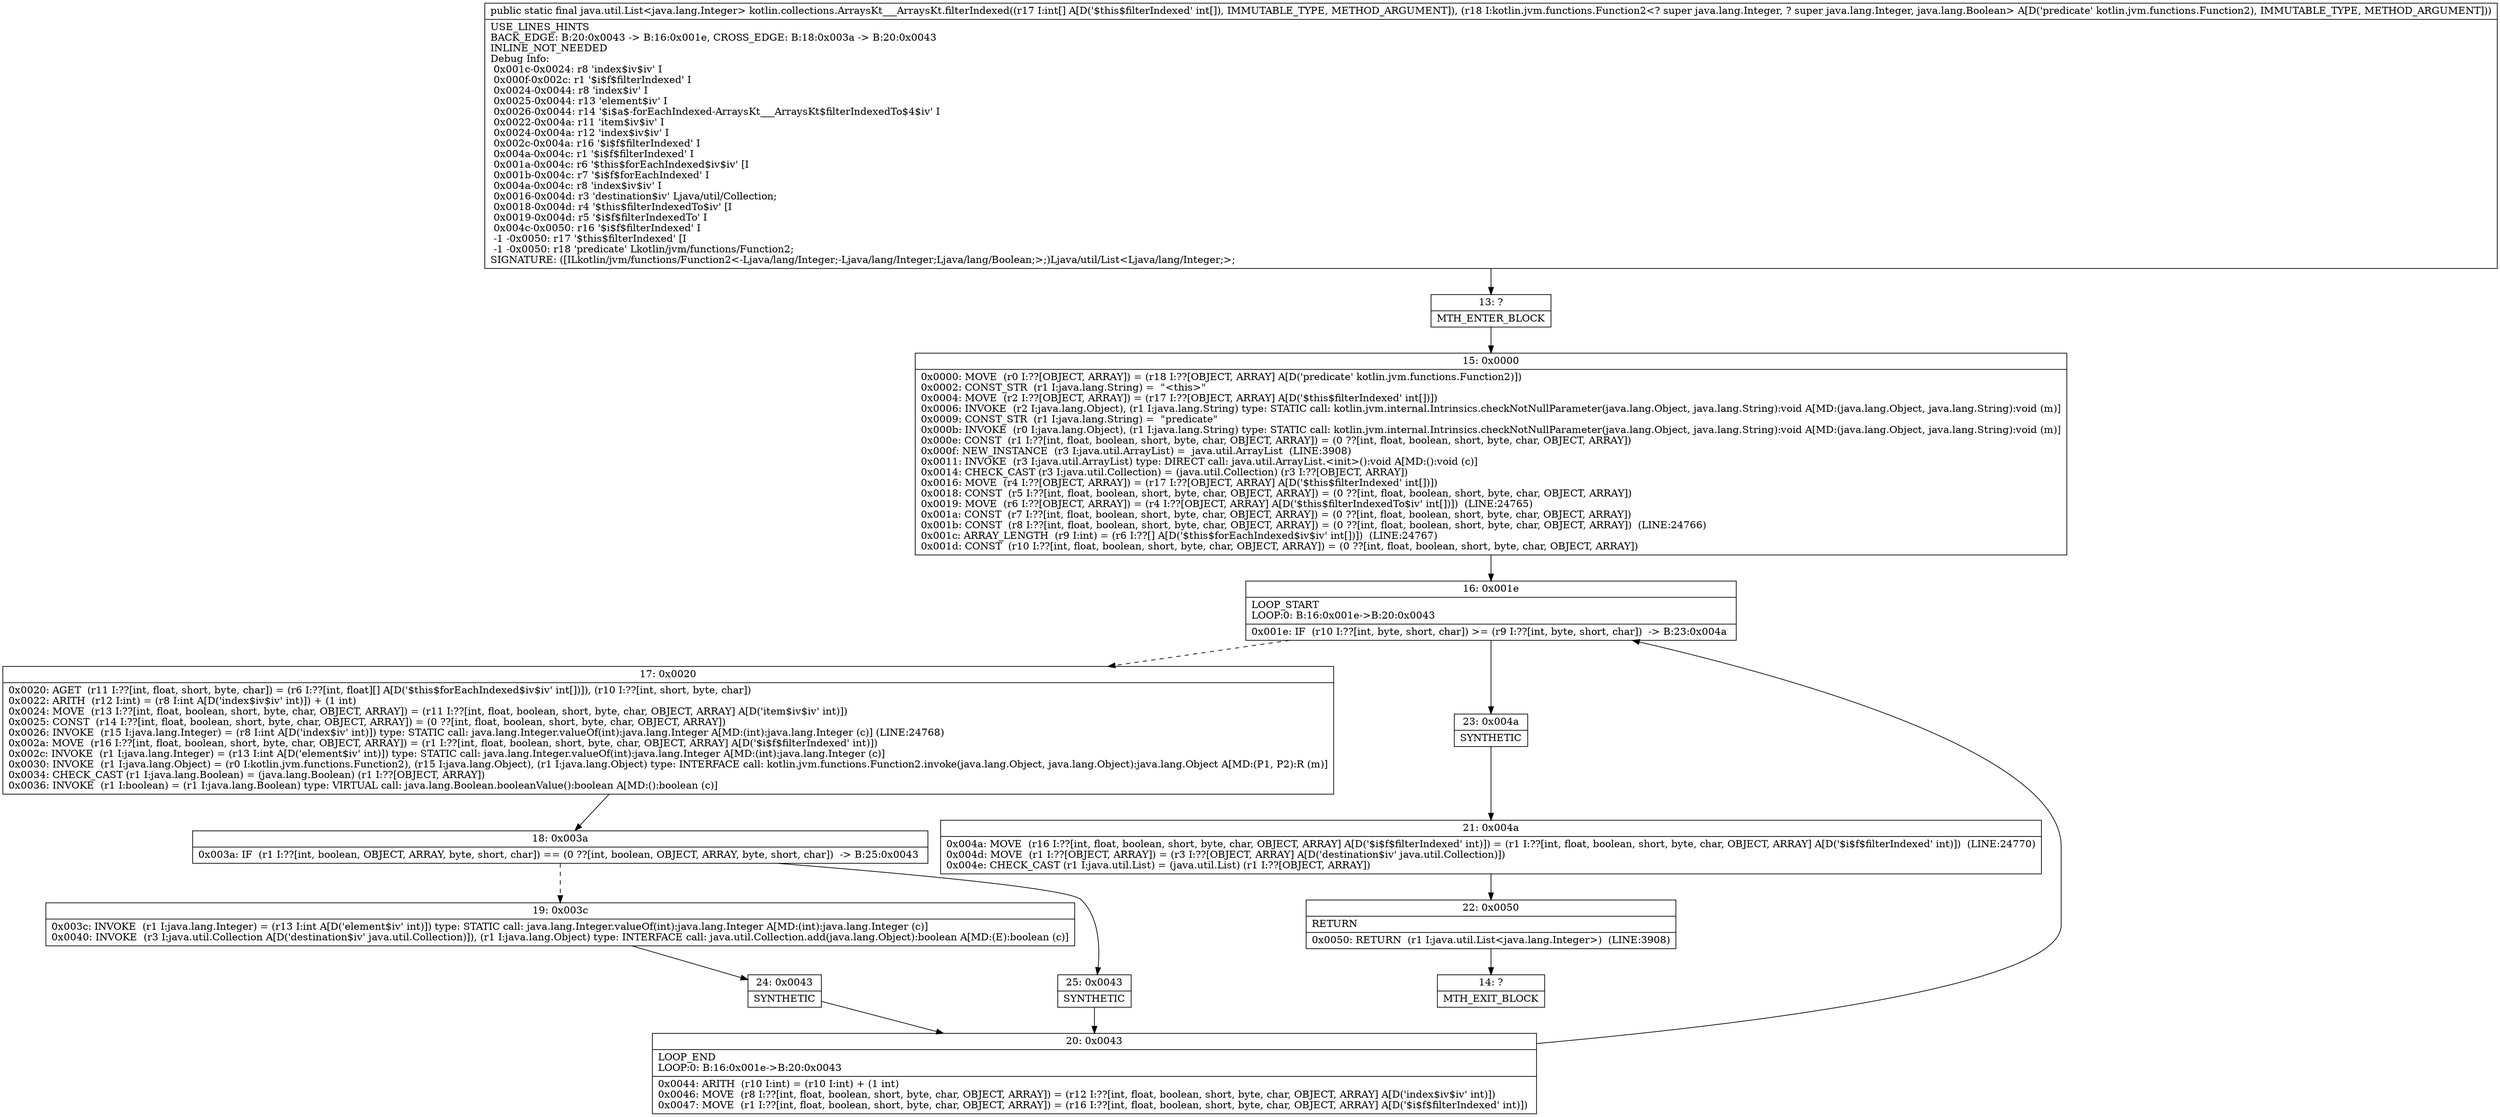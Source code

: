 digraph "CFG forkotlin.collections.ArraysKt___ArraysKt.filterIndexed([ILkotlin\/jvm\/functions\/Function2;)Ljava\/util\/List;" {
Node_13 [shape=record,label="{13\:\ ?|MTH_ENTER_BLOCK\l}"];
Node_15 [shape=record,label="{15\:\ 0x0000|0x0000: MOVE  (r0 I:??[OBJECT, ARRAY]) = (r18 I:??[OBJECT, ARRAY] A[D('predicate' kotlin.jvm.functions.Function2)]) \l0x0002: CONST_STR  (r1 I:java.lang.String) =  \"\<this\>\" \l0x0004: MOVE  (r2 I:??[OBJECT, ARRAY]) = (r17 I:??[OBJECT, ARRAY] A[D('$this$filterIndexed' int[])]) \l0x0006: INVOKE  (r2 I:java.lang.Object), (r1 I:java.lang.String) type: STATIC call: kotlin.jvm.internal.Intrinsics.checkNotNullParameter(java.lang.Object, java.lang.String):void A[MD:(java.lang.Object, java.lang.String):void (m)]\l0x0009: CONST_STR  (r1 I:java.lang.String) =  \"predicate\" \l0x000b: INVOKE  (r0 I:java.lang.Object), (r1 I:java.lang.String) type: STATIC call: kotlin.jvm.internal.Intrinsics.checkNotNullParameter(java.lang.Object, java.lang.String):void A[MD:(java.lang.Object, java.lang.String):void (m)]\l0x000e: CONST  (r1 I:??[int, float, boolean, short, byte, char, OBJECT, ARRAY]) = (0 ??[int, float, boolean, short, byte, char, OBJECT, ARRAY]) \l0x000f: NEW_INSTANCE  (r3 I:java.util.ArrayList) =  java.util.ArrayList  (LINE:3908)\l0x0011: INVOKE  (r3 I:java.util.ArrayList) type: DIRECT call: java.util.ArrayList.\<init\>():void A[MD:():void (c)]\l0x0014: CHECK_CAST (r3 I:java.util.Collection) = (java.util.Collection) (r3 I:??[OBJECT, ARRAY]) \l0x0016: MOVE  (r4 I:??[OBJECT, ARRAY]) = (r17 I:??[OBJECT, ARRAY] A[D('$this$filterIndexed' int[])]) \l0x0018: CONST  (r5 I:??[int, float, boolean, short, byte, char, OBJECT, ARRAY]) = (0 ??[int, float, boolean, short, byte, char, OBJECT, ARRAY]) \l0x0019: MOVE  (r6 I:??[OBJECT, ARRAY]) = (r4 I:??[OBJECT, ARRAY] A[D('$this$filterIndexedTo$iv' int[])])  (LINE:24765)\l0x001a: CONST  (r7 I:??[int, float, boolean, short, byte, char, OBJECT, ARRAY]) = (0 ??[int, float, boolean, short, byte, char, OBJECT, ARRAY]) \l0x001b: CONST  (r8 I:??[int, float, boolean, short, byte, char, OBJECT, ARRAY]) = (0 ??[int, float, boolean, short, byte, char, OBJECT, ARRAY])  (LINE:24766)\l0x001c: ARRAY_LENGTH  (r9 I:int) = (r6 I:??[] A[D('$this$forEachIndexed$iv$iv' int[])])  (LINE:24767)\l0x001d: CONST  (r10 I:??[int, float, boolean, short, byte, char, OBJECT, ARRAY]) = (0 ??[int, float, boolean, short, byte, char, OBJECT, ARRAY]) \l}"];
Node_16 [shape=record,label="{16\:\ 0x001e|LOOP_START\lLOOP:0: B:16:0x001e\-\>B:20:0x0043\l|0x001e: IF  (r10 I:??[int, byte, short, char]) \>= (r9 I:??[int, byte, short, char])  \-\> B:23:0x004a \l}"];
Node_17 [shape=record,label="{17\:\ 0x0020|0x0020: AGET  (r11 I:??[int, float, short, byte, char]) = (r6 I:??[int, float][] A[D('$this$forEachIndexed$iv$iv' int[])]), (r10 I:??[int, short, byte, char]) \l0x0022: ARITH  (r12 I:int) = (r8 I:int A[D('index$iv$iv' int)]) + (1 int) \l0x0024: MOVE  (r13 I:??[int, float, boolean, short, byte, char, OBJECT, ARRAY]) = (r11 I:??[int, float, boolean, short, byte, char, OBJECT, ARRAY] A[D('item$iv$iv' int)]) \l0x0025: CONST  (r14 I:??[int, float, boolean, short, byte, char, OBJECT, ARRAY]) = (0 ??[int, float, boolean, short, byte, char, OBJECT, ARRAY]) \l0x0026: INVOKE  (r15 I:java.lang.Integer) = (r8 I:int A[D('index$iv' int)]) type: STATIC call: java.lang.Integer.valueOf(int):java.lang.Integer A[MD:(int):java.lang.Integer (c)] (LINE:24768)\l0x002a: MOVE  (r16 I:??[int, float, boolean, short, byte, char, OBJECT, ARRAY]) = (r1 I:??[int, float, boolean, short, byte, char, OBJECT, ARRAY] A[D('$i$f$filterIndexed' int)]) \l0x002c: INVOKE  (r1 I:java.lang.Integer) = (r13 I:int A[D('element$iv' int)]) type: STATIC call: java.lang.Integer.valueOf(int):java.lang.Integer A[MD:(int):java.lang.Integer (c)]\l0x0030: INVOKE  (r1 I:java.lang.Object) = (r0 I:kotlin.jvm.functions.Function2), (r15 I:java.lang.Object), (r1 I:java.lang.Object) type: INTERFACE call: kotlin.jvm.functions.Function2.invoke(java.lang.Object, java.lang.Object):java.lang.Object A[MD:(P1, P2):R (m)]\l0x0034: CHECK_CAST (r1 I:java.lang.Boolean) = (java.lang.Boolean) (r1 I:??[OBJECT, ARRAY]) \l0x0036: INVOKE  (r1 I:boolean) = (r1 I:java.lang.Boolean) type: VIRTUAL call: java.lang.Boolean.booleanValue():boolean A[MD:():boolean (c)]\l}"];
Node_18 [shape=record,label="{18\:\ 0x003a|0x003a: IF  (r1 I:??[int, boolean, OBJECT, ARRAY, byte, short, char]) == (0 ??[int, boolean, OBJECT, ARRAY, byte, short, char])  \-\> B:25:0x0043 \l}"];
Node_19 [shape=record,label="{19\:\ 0x003c|0x003c: INVOKE  (r1 I:java.lang.Integer) = (r13 I:int A[D('element$iv' int)]) type: STATIC call: java.lang.Integer.valueOf(int):java.lang.Integer A[MD:(int):java.lang.Integer (c)]\l0x0040: INVOKE  (r3 I:java.util.Collection A[D('destination$iv' java.util.Collection)]), (r1 I:java.lang.Object) type: INTERFACE call: java.util.Collection.add(java.lang.Object):boolean A[MD:(E):boolean (c)]\l}"];
Node_24 [shape=record,label="{24\:\ 0x0043|SYNTHETIC\l}"];
Node_20 [shape=record,label="{20\:\ 0x0043|LOOP_END\lLOOP:0: B:16:0x001e\-\>B:20:0x0043\l|0x0044: ARITH  (r10 I:int) = (r10 I:int) + (1 int) \l0x0046: MOVE  (r8 I:??[int, float, boolean, short, byte, char, OBJECT, ARRAY]) = (r12 I:??[int, float, boolean, short, byte, char, OBJECT, ARRAY] A[D('index$iv$iv' int)]) \l0x0047: MOVE  (r1 I:??[int, float, boolean, short, byte, char, OBJECT, ARRAY]) = (r16 I:??[int, float, boolean, short, byte, char, OBJECT, ARRAY] A[D('$i$f$filterIndexed' int)]) \l}"];
Node_25 [shape=record,label="{25\:\ 0x0043|SYNTHETIC\l}"];
Node_23 [shape=record,label="{23\:\ 0x004a|SYNTHETIC\l}"];
Node_21 [shape=record,label="{21\:\ 0x004a|0x004a: MOVE  (r16 I:??[int, float, boolean, short, byte, char, OBJECT, ARRAY] A[D('$i$f$filterIndexed' int)]) = (r1 I:??[int, float, boolean, short, byte, char, OBJECT, ARRAY] A[D('$i$f$filterIndexed' int)])  (LINE:24770)\l0x004d: MOVE  (r1 I:??[OBJECT, ARRAY]) = (r3 I:??[OBJECT, ARRAY] A[D('destination$iv' java.util.Collection)]) \l0x004e: CHECK_CAST (r1 I:java.util.List) = (java.util.List) (r1 I:??[OBJECT, ARRAY]) \l}"];
Node_22 [shape=record,label="{22\:\ 0x0050|RETURN\l|0x0050: RETURN  (r1 I:java.util.List\<java.lang.Integer\>)  (LINE:3908)\l}"];
Node_14 [shape=record,label="{14\:\ ?|MTH_EXIT_BLOCK\l}"];
MethodNode[shape=record,label="{public static final java.util.List\<java.lang.Integer\> kotlin.collections.ArraysKt___ArraysKt.filterIndexed((r17 I:int[] A[D('$this$filterIndexed' int[]), IMMUTABLE_TYPE, METHOD_ARGUMENT]), (r18 I:kotlin.jvm.functions.Function2\<? super java.lang.Integer, ? super java.lang.Integer, java.lang.Boolean\> A[D('predicate' kotlin.jvm.functions.Function2), IMMUTABLE_TYPE, METHOD_ARGUMENT]))  | USE_LINES_HINTS\lBACK_EDGE: B:20:0x0043 \-\> B:16:0x001e, CROSS_EDGE: B:18:0x003a \-\> B:20:0x0043\lINLINE_NOT_NEEDED\lDebug Info:\l  0x001c\-0x0024: r8 'index$iv$iv' I\l  0x000f\-0x002c: r1 '$i$f$filterIndexed' I\l  0x0024\-0x0044: r8 'index$iv' I\l  0x0025\-0x0044: r13 'element$iv' I\l  0x0026\-0x0044: r14 '$i$a$\-forEachIndexed\-ArraysKt___ArraysKt$filterIndexedTo$4$iv' I\l  0x0022\-0x004a: r11 'item$iv$iv' I\l  0x0024\-0x004a: r12 'index$iv$iv' I\l  0x002c\-0x004a: r16 '$i$f$filterIndexed' I\l  0x004a\-0x004c: r1 '$i$f$filterIndexed' I\l  0x001a\-0x004c: r6 '$this$forEachIndexed$iv$iv' [I\l  0x001b\-0x004c: r7 '$i$f$forEachIndexed' I\l  0x004a\-0x004c: r8 'index$iv$iv' I\l  0x0016\-0x004d: r3 'destination$iv' Ljava\/util\/Collection;\l  0x0018\-0x004d: r4 '$this$filterIndexedTo$iv' [I\l  0x0019\-0x004d: r5 '$i$f$filterIndexedTo' I\l  0x004c\-0x0050: r16 '$i$f$filterIndexed' I\l  \-1 \-0x0050: r17 '$this$filterIndexed' [I\l  \-1 \-0x0050: r18 'predicate' Lkotlin\/jvm\/functions\/Function2;\lSIGNATURE: ([ILkotlin\/jvm\/functions\/Function2\<\-Ljava\/lang\/Integer;\-Ljava\/lang\/Integer;Ljava\/lang\/Boolean;\>;)Ljava\/util\/List\<Ljava\/lang\/Integer;\>;\l}"];
MethodNode -> Node_13;Node_13 -> Node_15;
Node_15 -> Node_16;
Node_16 -> Node_17[style=dashed];
Node_16 -> Node_23;
Node_17 -> Node_18;
Node_18 -> Node_19[style=dashed];
Node_18 -> Node_25;
Node_19 -> Node_24;
Node_24 -> Node_20;
Node_20 -> Node_16;
Node_25 -> Node_20;
Node_23 -> Node_21;
Node_21 -> Node_22;
Node_22 -> Node_14;
}


